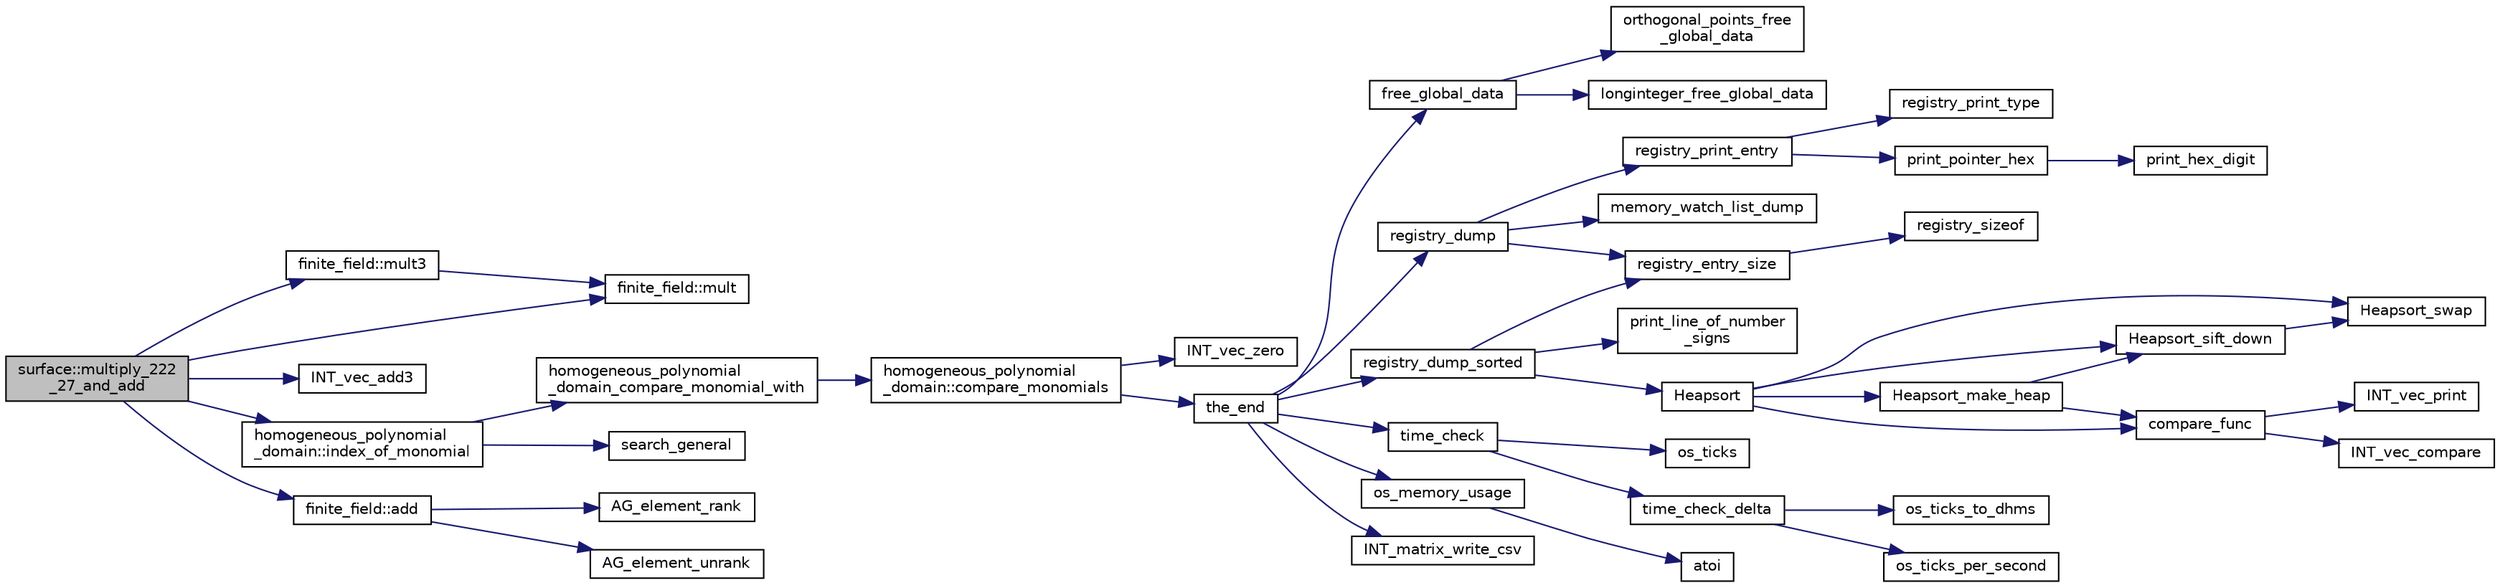 digraph "surface::multiply_222_27_and_add"
{
  edge [fontname="Helvetica",fontsize="10",labelfontname="Helvetica",labelfontsize="10"];
  node [fontname="Helvetica",fontsize="10",shape=record];
  rankdir="LR";
  Node3940 [label="surface::multiply_222\l_27_and_add",height=0.2,width=0.4,color="black", fillcolor="grey75", style="filled", fontcolor="black"];
  Node3940 -> Node3941 [color="midnightblue",fontsize="10",style="solid",fontname="Helvetica"];
  Node3941 [label="finite_field::mult3",height=0.2,width=0.4,color="black", fillcolor="white", style="filled",URL="$df/d5a/classfinite__field.html#a8075bbc643e9198c0a8f1d1eaa2faee3"];
  Node3941 -> Node3942 [color="midnightblue",fontsize="10",style="solid",fontname="Helvetica"];
  Node3942 [label="finite_field::mult",height=0.2,width=0.4,color="black", fillcolor="white", style="filled",URL="$df/d5a/classfinite__field.html#a24fb5917aa6d4d656fd855b7f44a13b0"];
  Node3940 -> Node3943 [color="midnightblue",fontsize="10",style="solid",fontname="Helvetica"];
  Node3943 [label="INT_vec_add3",height=0.2,width=0.4,color="black", fillcolor="white", style="filled",URL="$d5/db4/io__and__os_8h.html#a5fb9f390a6d5ff2af38251ee134f12cf"];
  Node3940 -> Node3944 [color="midnightblue",fontsize="10",style="solid",fontname="Helvetica"];
  Node3944 [label="homogeneous_polynomial\l_domain::index_of_monomial",height=0.2,width=0.4,color="black", fillcolor="white", style="filled",URL="$d2/da7/classhomogeneous__polynomial__domain.html#a3fad3fb2b940014fcfece1cebfbfa3ae"];
  Node3944 -> Node3945 [color="midnightblue",fontsize="10",style="solid",fontname="Helvetica"];
  Node3945 [label="search_general",height=0.2,width=0.4,color="black", fillcolor="white", style="filled",URL="$d5/de2/foundations_2data__structures_2data__structures_8h.html#a9377e1012d2575d9cb22787cecf71eec"];
  Node3944 -> Node3946 [color="midnightblue",fontsize="10",style="solid",fontname="Helvetica"];
  Node3946 [label="homogeneous_polynomial\l_domain_compare_monomial_with",height=0.2,width=0.4,color="black", fillcolor="white", style="filled",URL="$dd/db5/homogeneous__polynomial__domain_8_c.html#a0a0f8d40815145e0aceceabebad8d63d"];
  Node3946 -> Node3947 [color="midnightblue",fontsize="10",style="solid",fontname="Helvetica"];
  Node3947 [label="homogeneous_polynomial\l_domain::compare_monomials",height=0.2,width=0.4,color="black", fillcolor="white", style="filled",URL="$d2/da7/classhomogeneous__polynomial__domain.html#a05c5959cb62502954c9cf93a85b8c019"];
  Node3947 -> Node3948 [color="midnightblue",fontsize="10",style="solid",fontname="Helvetica"];
  Node3948 [label="INT_vec_zero",height=0.2,width=0.4,color="black", fillcolor="white", style="filled",URL="$df/dbf/sajeeb_8_c.html#aa8c9c7977203577026080f546fe4980f"];
  Node3947 -> Node3949 [color="midnightblue",fontsize="10",style="solid",fontname="Helvetica"];
  Node3949 [label="the_end",height=0.2,width=0.4,color="black", fillcolor="white", style="filled",URL="$d9/d60/discreta_8h.html#a3ebbd3ccb665a9f78deaa7408577b60c"];
  Node3949 -> Node3950 [color="midnightblue",fontsize="10",style="solid",fontname="Helvetica"];
  Node3950 [label="free_global_data",height=0.2,width=0.4,color="black", fillcolor="white", style="filled",URL="$d3/dfb/discreta__global_8_c.html#a6bd9eb050090f8cf1e92db88a459cc28"];
  Node3950 -> Node3951 [color="midnightblue",fontsize="10",style="solid",fontname="Helvetica"];
  Node3951 [label="orthogonal_points_free\l_global_data",height=0.2,width=0.4,color="black", fillcolor="white", style="filled",URL="$d4/d67/geometry_8h.html#a9ff48c751a12182f1cc6ee384f80aa0b"];
  Node3950 -> Node3952 [color="midnightblue",fontsize="10",style="solid",fontname="Helvetica"];
  Node3952 [label="longinteger_free_global_data",height=0.2,width=0.4,color="black", fillcolor="white", style="filled",URL="$de/dc5/algebra__and__number__theory_8h.html#a6160ced6b3ffc2765c111f7d4f94ed42"];
  Node3949 -> Node3953 [color="midnightblue",fontsize="10",style="solid",fontname="Helvetica"];
  Node3953 [label="registry_dump",height=0.2,width=0.4,color="black", fillcolor="white", style="filled",URL="$d5/db4/io__and__os_8h.html#a8ad65cbe10865661e8bafd6be2164955"];
  Node3953 -> Node3954 [color="midnightblue",fontsize="10",style="solid",fontname="Helvetica"];
  Node3954 [label="registry_print_entry",height=0.2,width=0.4,color="black", fillcolor="white", style="filled",URL="$df/d84/foundations_2io__and__os_2memory_8_c.html#a2b54b210ed9aae58085d1ef7fa3bcbff"];
  Node3954 -> Node3955 [color="midnightblue",fontsize="10",style="solid",fontname="Helvetica"];
  Node3955 [label="print_pointer_hex",height=0.2,width=0.4,color="black", fillcolor="white", style="filled",URL="$d5/db4/io__and__os_8h.html#a32add94de62a1d910cc0fc35ed90ab48"];
  Node3955 -> Node3956 [color="midnightblue",fontsize="10",style="solid",fontname="Helvetica"];
  Node3956 [label="print_hex_digit",height=0.2,width=0.4,color="black", fillcolor="white", style="filled",URL="$d4/d74/util_8_c.html#a36c64a828eefed0a0cfdd6186ec92c31"];
  Node3954 -> Node3957 [color="midnightblue",fontsize="10",style="solid",fontname="Helvetica"];
  Node3957 [label="registry_print_type",height=0.2,width=0.4,color="black", fillcolor="white", style="filled",URL="$df/d84/foundations_2io__and__os_2memory_8_c.html#a0c81861cc8a6dd21364c89bb3ac8e82c"];
  Node3953 -> Node3958 [color="midnightblue",fontsize="10",style="solid",fontname="Helvetica"];
  Node3958 [label="registry_entry_size",height=0.2,width=0.4,color="black", fillcolor="white", style="filled",URL="$df/d84/foundations_2io__and__os_2memory_8_c.html#abb7fc0eff582133f5bd8a7cbd78d742b"];
  Node3958 -> Node3959 [color="midnightblue",fontsize="10",style="solid",fontname="Helvetica"];
  Node3959 [label="registry_sizeof",height=0.2,width=0.4,color="black", fillcolor="white", style="filled",URL="$df/d84/foundations_2io__and__os_2memory_8_c.html#a1ebe71d1cd99d79db497355f608be044"];
  Node3953 -> Node3960 [color="midnightblue",fontsize="10",style="solid",fontname="Helvetica"];
  Node3960 [label="memory_watch_list_dump",height=0.2,width=0.4,color="black", fillcolor="white", style="filled",URL="$df/d84/foundations_2io__and__os_2memory_8_c.html#ad0967d55a42071e28f50be4fbe7893bd"];
  Node3949 -> Node3961 [color="midnightblue",fontsize="10",style="solid",fontname="Helvetica"];
  Node3961 [label="registry_dump_sorted",height=0.2,width=0.4,color="black", fillcolor="white", style="filled",URL="$d5/db4/io__and__os_8h.html#aa28c9ee8650332ad2d526d5eb4fae48e"];
  Node3961 -> Node3962 [color="midnightblue",fontsize="10",style="solid",fontname="Helvetica"];
  Node3962 [label="print_line_of_number\l_signs",height=0.2,width=0.4,color="black", fillcolor="white", style="filled",URL="$d5/db4/io__and__os_8h.html#a59b640c1f8b0040f26fa06b641191105"];
  Node3961 -> Node3958 [color="midnightblue",fontsize="10",style="solid",fontname="Helvetica"];
  Node3961 -> Node3963 [color="midnightblue",fontsize="10",style="solid",fontname="Helvetica"];
  Node3963 [label="Heapsort",height=0.2,width=0.4,color="black", fillcolor="white", style="filled",URL="$d5/de2/foundations_2data__structures_2data__structures_8h.html#a2af240488f5893071c88af35d9f06b6d"];
  Node3963 -> Node3964 [color="midnightblue",fontsize="10",style="solid",fontname="Helvetica"];
  Node3964 [label="Heapsort_make_heap",height=0.2,width=0.4,color="black", fillcolor="white", style="filled",URL="$d4/dd7/sorting_8_c.html#ae2f81d9c1e532bee5c80dfae7cc45bcc"];
  Node3964 -> Node3965 [color="midnightblue",fontsize="10",style="solid",fontname="Helvetica"];
  Node3965 [label="Heapsort_sift_down",height=0.2,width=0.4,color="black", fillcolor="white", style="filled",URL="$d4/dd7/sorting_8_c.html#a89625a5f8e99e9a76db45ad133b5a3f3"];
  Node3965 -> Node3966 [color="midnightblue",fontsize="10",style="solid",fontname="Helvetica"];
  Node3966 [label="Heapsort_swap",height=0.2,width=0.4,color="black", fillcolor="white", style="filled",URL="$d4/dd7/sorting_8_c.html#a7d47ff5b6218622f072ca38a87900496"];
  Node3964 -> Node3967 [color="midnightblue",fontsize="10",style="solid",fontname="Helvetica"];
  Node3967 [label="compare_func",height=0.2,width=0.4,color="black", fillcolor="white", style="filled",URL="$dc/d77/pentomino__5x5_8_c.html#af532ec92afffcb63cd1f1180e96642d4"];
  Node3967 -> Node3968 [color="midnightblue",fontsize="10",style="solid",fontname="Helvetica"];
  Node3968 [label="INT_vec_compare",height=0.2,width=0.4,color="black", fillcolor="white", style="filled",URL="$d5/de2/foundations_2data__structures_2data__structures_8h.html#ac1a17fca23fb4a338aef8547a4c2fded"];
  Node3967 -> Node3969 [color="midnightblue",fontsize="10",style="solid",fontname="Helvetica"];
  Node3969 [label="INT_vec_print",height=0.2,width=0.4,color="black", fillcolor="white", style="filled",URL="$df/dbf/sajeeb_8_c.html#a79a5901af0b47dd0d694109543c027fe"];
  Node3963 -> Node3967 [color="midnightblue",fontsize="10",style="solid",fontname="Helvetica"];
  Node3963 -> Node3966 [color="midnightblue",fontsize="10",style="solid",fontname="Helvetica"];
  Node3963 -> Node3965 [color="midnightblue",fontsize="10",style="solid",fontname="Helvetica"];
  Node3949 -> Node3970 [color="midnightblue",fontsize="10",style="solid",fontname="Helvetica"];
  Node3970 [label="time_check",height=0.2,width=0.4,color="black", fillcolor="white", style="filled",URL="$d9/d60/discreta_8h.html#a04d64356f0c7cb798e55daec998c527e"];
  Node3970 -> Node3971 [color="midnightblue",fontsize="10",style="solid",fontname="Helvetica"];
  Node3971 [label="os_ticks",height=0.2,width=0.4,color="black", fillcolor="white", style="filled",URL="$d5/db4/io__and__os_8h.html#a3da6d2b09e35d569adb7101dffcb5224"];
  Node3970 -> Node3972 [color="midnightblue",fontsize="10",style="solid",fontname="Helvetica"];
  Node3972 [label="time_check_delta",height=0.2,width=0.4,color="black", fillcolor="white", style="filled",URL="$d3/d72/global_8_c.html#a89a8565e34c7dcbb97180cd6af7454a1"];
  Node3972 -> Node3973 [color="midnightblue",fontsize="10",style="solid",fontname="Helvetica"];
  Node3973 [label="os_ticks_per_second",height=0.2,width=0.4,color="black", fillcolor="white", style="filled",URL="$d5/db4/io__and__os_8h.html#a1b35e7a094dfde9db39ae352c9c17042"];
  Node3972 -> Node3974 [color="midnightblue",fontsize="10",style="solid",fontname="Helvetica"];
  Node3974 [label="os_ticks_to_dhms",height=0.2,width=0.4,color="black", fillcolor="white", style="filled",URL="$d5/db4/io__and__os_8h.html#a0d715587fd9b8ab4e2bc822a2be313ba"];
  Node3949 -> Node3975 [color="midnightblue",fontsize="10",style="solid",fontname="Helvetica"];
  Node3975 [label="os_memory_usage",height=0.2,width=0.4,color="black", fillcolor="white", style="filled",URL="$d5/db4/io__and__os_8h.html#a5d6ab4b80c58e5d8bdb0fd1625709d0b"];
  Node3975 -> Node3976 [color="midnightblue",fontsize="10",style="solid",fontname="Helvetica"];
  Node3976 [label="atoi",height=0.2,width=0.4,color="black", fillcolor="white", style="filled",URL="$d9/d60/discreta_8h.html#ad0ac71cbcb495289e474437d6b7d7fac"];
  Node3949 -> Node3977 [color="midnightblue",fontsize="10",style="solid",fontname="Helvetica"];
  Node3977 [label="INT_matrix_write_csv",height=0.2,width=0.4,color="black", fillcolor="white", style="filled",URL="$d5/db4/io__and__os_8h.html#a57604af509e1d43e918fd38e5f4ee96f"];
  Node3940 -> Node3942 [color="midnightblue",fontsize="10",style="solid",fontname="Helvetica"];
  Node3940 -> Node3978 [color="midnightblue",fontsize="10",style="solid",fontname="Helvetica"];
  Node3978 [label="finite_field::add",height=0.2,width=0.4,color="black", fillcolor="white", style="filled",URL="$df/d5a/classfinite__field.html#a8f12328a27500f3c7be0c849ebbc9d14"];
  Node3978 -> Node3979 [color="midnightblue",fontsize="10",style="solid",fontname="Helvetica"];
  Node3979 [label="AG_element_unrank",height=0.2,width=0.4,color="black", fillcolor="white", style="filled",URL="$d4/d67/geometry_8h.html#a4a33b86c87b2879b97cfa1327abe2885"];
  Node3978 -> Node3980 [color="midnightblue",fontsize="10",style="solid",fontname="Helvetica"];
  Node3980 [label="AG_element_rank",height=0.2,width=0.4,color="black", fillcolor="white", style="filled",URL="$d4/d67/geometry_8h.html#ab2ac908d07dd8038fd996e26bdc75c17"];
}
